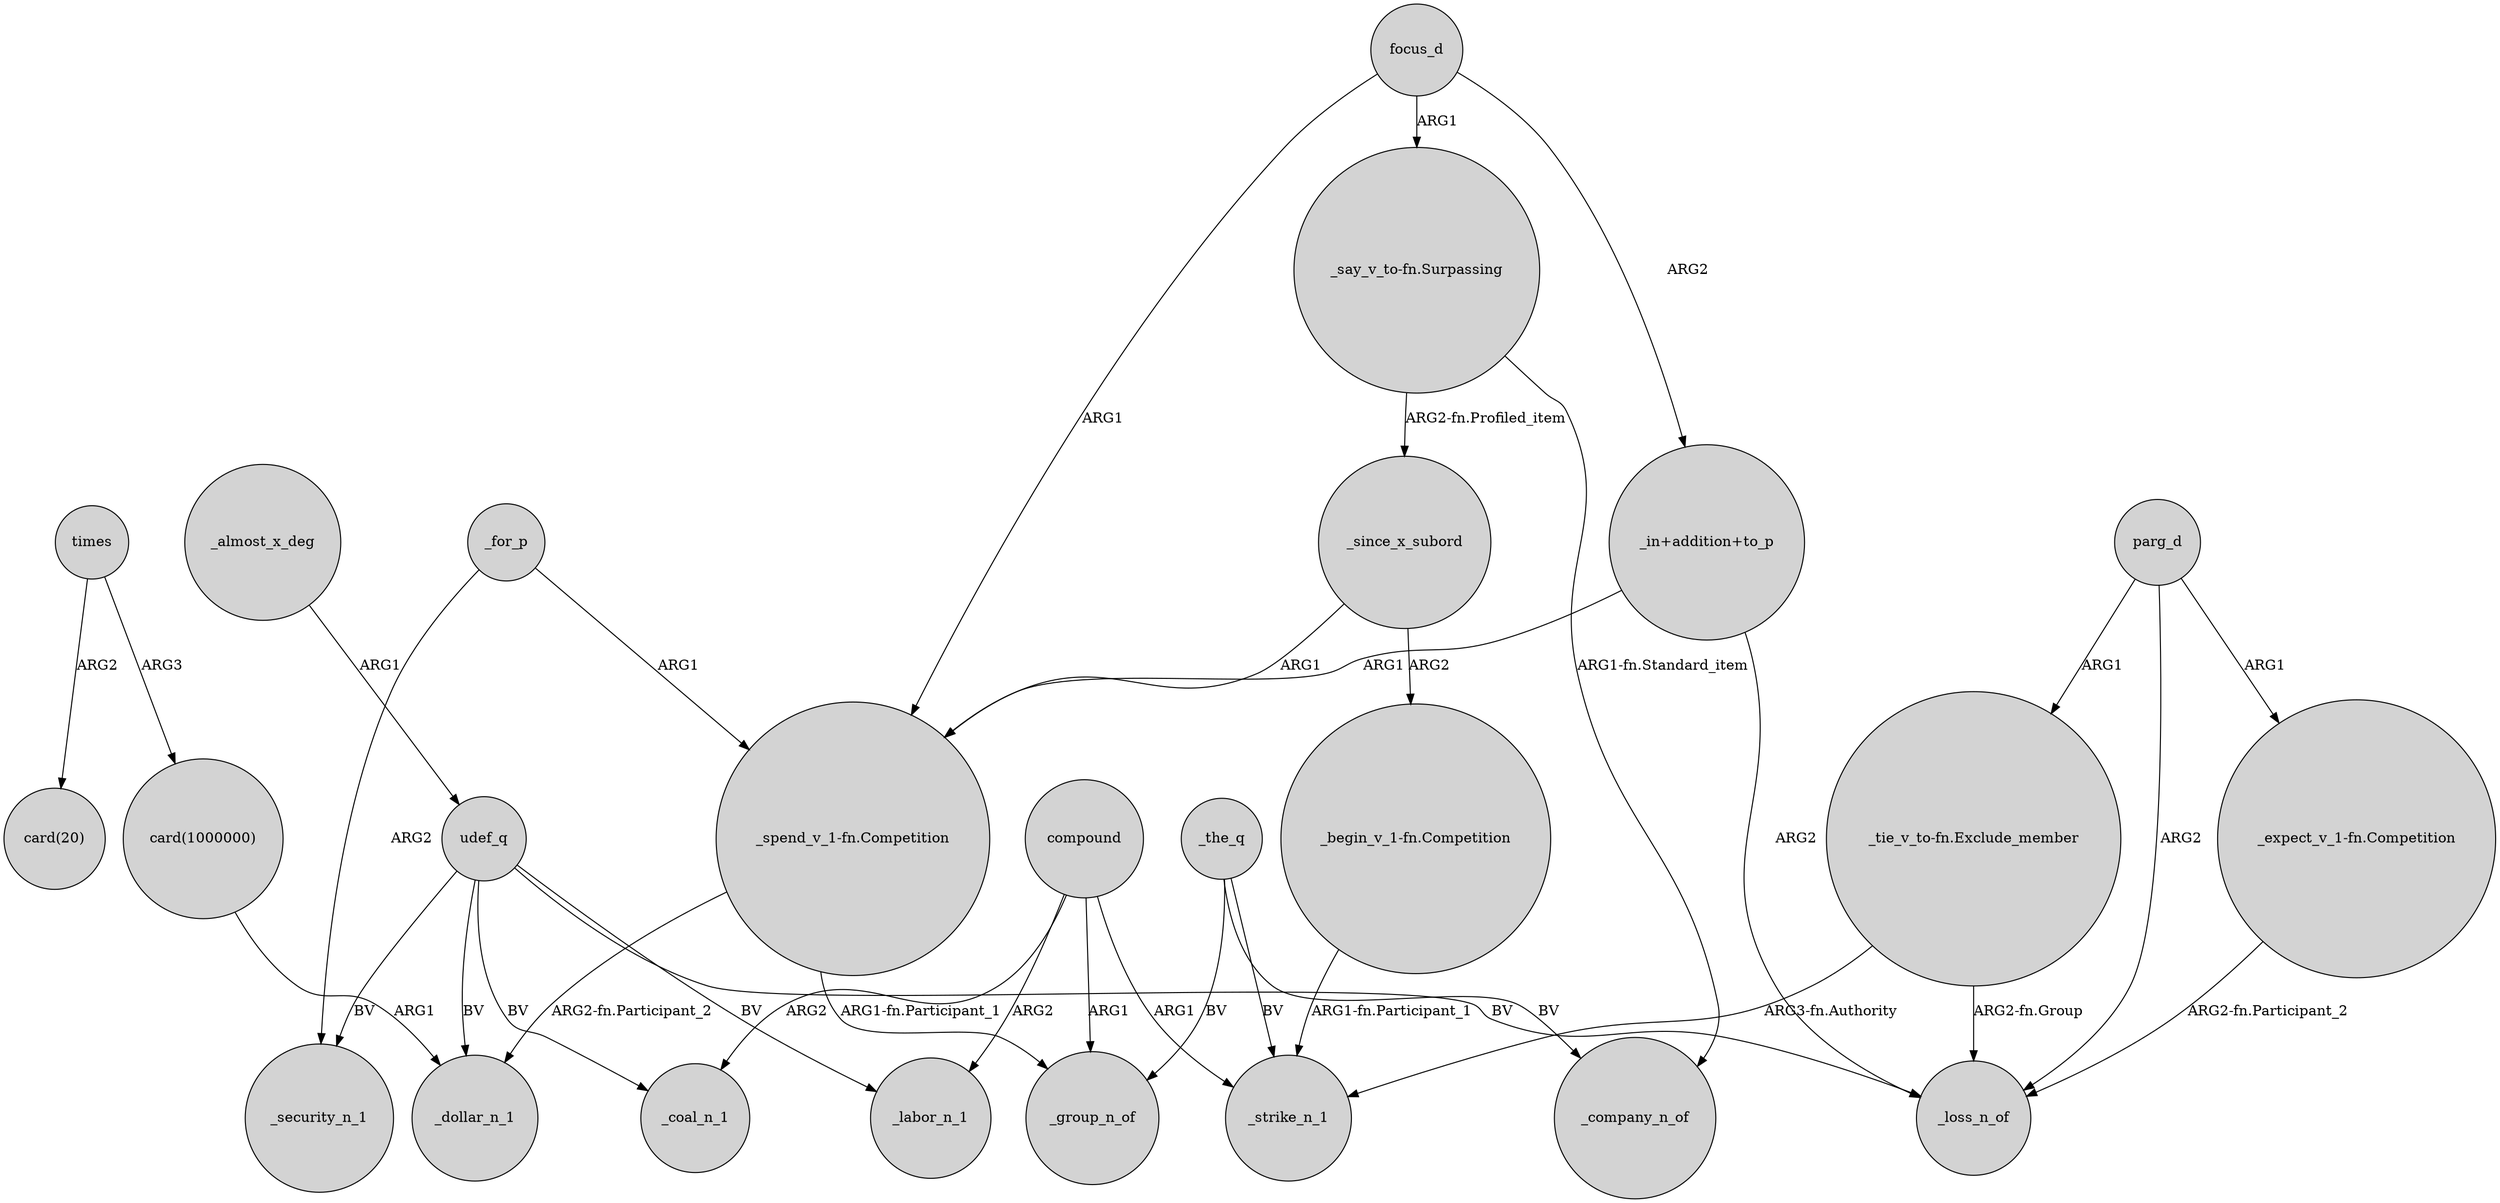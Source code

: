 digraph {
	node [shape=circle style=filled]
	_for_p -> _security_n_1 [label=ARG2]
	"_spend_v_1-fn.Competition" -> _dollar_n_1 [label="ARG2-fn.Participant_2"]
	_the_q -> _strike_n_1 [label=BV]
	parg_d -> _loss_n_of [label=ARG2]
	udef_q -> _coal_n_1 [label=BV]
	"_say_v_to-fn.Surpassing" -> _company_n_of [label="ARG1-fn.Standard_item"]
	focus_d -> "_spend_v_1-fn.Competition" [label=ARG1]
	times -> "card(1000000)" [label=ARG3]
	_since_x_subord -> "_begin_v_1-fn.Competition" [label=ARG2]
	udef_q -> _security_n_1 [label=BV]
	compound -> _group_n_of [label=ARG1]
	_for_p -> "_spend_v_1-fn.Competition" [label=ARG1]
	_since_x_subord -> "_spend_v_1-fn.Competition" [label=ARG1]
	"_say_v_to-fn.Surpassing" -> _since_x_subord [label="ARG2-fn.Profiled_item"]
	"_tie_v_to-fn.Exclude_member" -> _strike_n_1 [label="ARG3-fn.Authority"]
	"_expect_v_1-fn.Competition" -> _loss_n_of [label="ARG2-fn.Participant_2"]
	"_tie_v_to-fn.Exclude_member" -> _loss_n_of [label="ARG2-fn.Group"]
	udef_q -> _loss_n_of [label=BV]
	_the_q -> _group_n_of [label=BV]
	udef_q -> _dollar_n_1 [label=BV]
	"card(1000000)" -> _dollar_n_1 [label=ARG1]
	"_in+addition+to_p" -> "_spend_v_1-fn.Competition" [label=ARG1]
	times -> "card(20)" [label=ARG2]
	"_begin_v_1-fn.Competition" -> _strike_n_1 [label="ARG1-fn.Participant_1"]
	compound -> _labor_n_1 [label=ARG2]
	parg_d -> "_expect_v_1-fn.Competition" [label=ARG1]
	udef_q -> _labor_n_1 [label=BV]
	focus_d -> "_say_v_to-fn.Surpassing" [label=ARG1]
	"_in+addition+to_p" -> _loss_n_of [label=ARG2]
	_almost_x_deg -> udef_q [label=ARG1]
	"_spend_v_1-fn.Competition" -> _group_n_of [label="ARG1-fn.Participant_1"]
	compound -> _coal_n_1 [label=ARG2]
	compound -> _strike_n_1 [label=ARG1]
	_the_q -> _company_n_of [label=BV]
	parg_d -> "_tie_v_to-fn.Exclude_member" [label=ARG1]
	focus_d -> "_in+addition+to_p" [label=ARG2]
}
